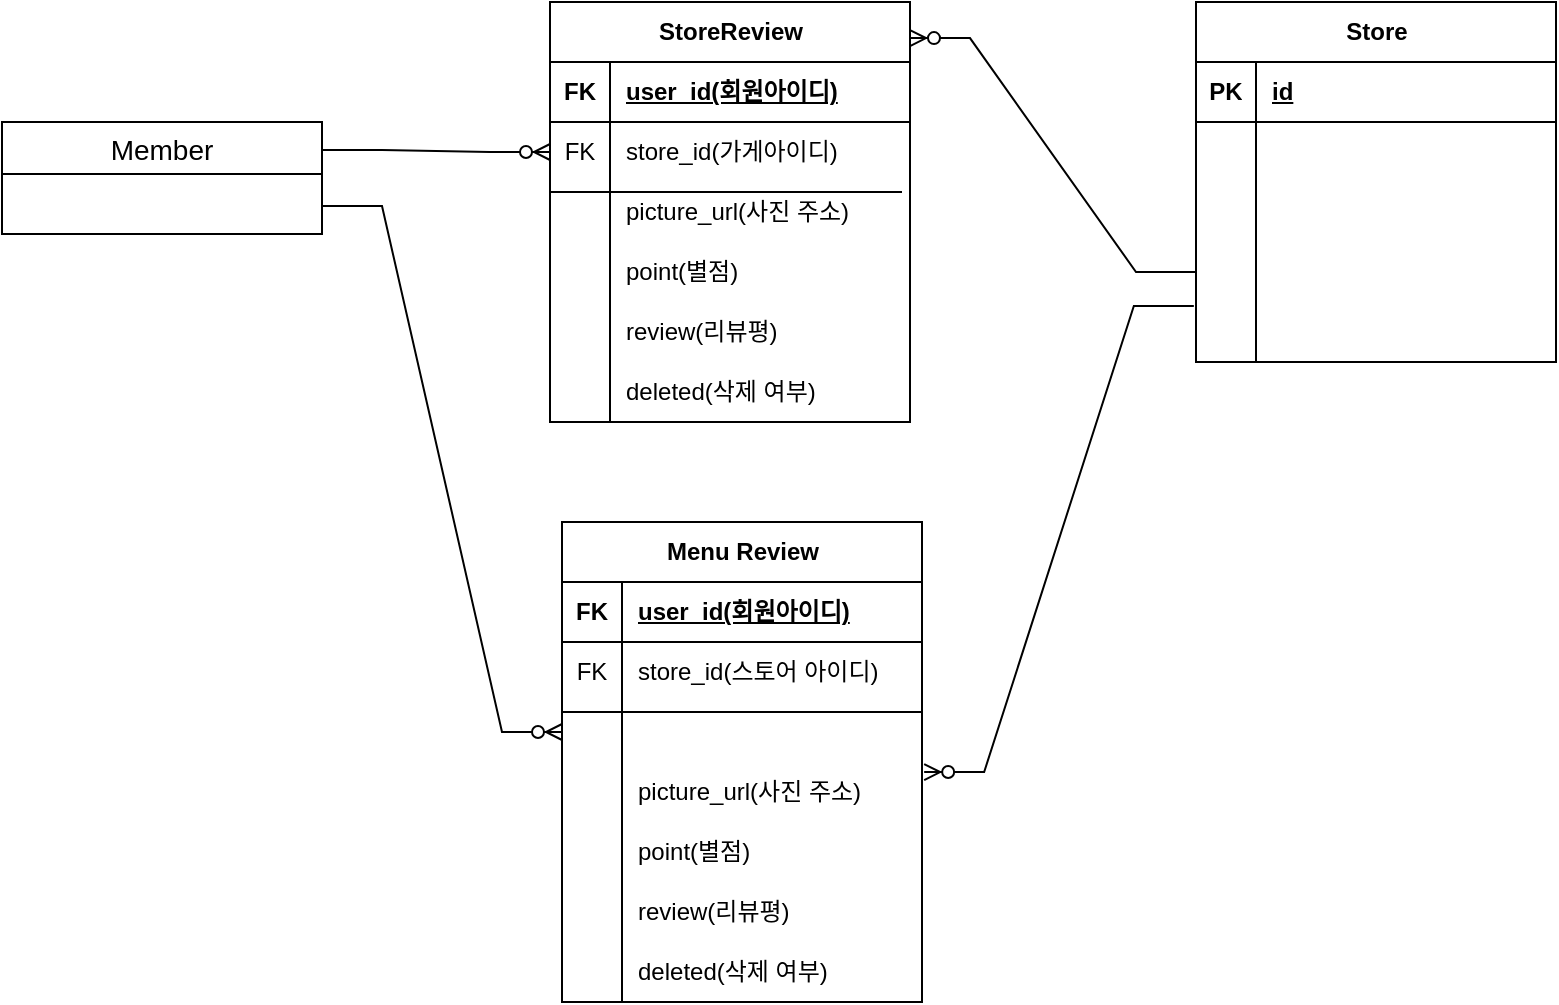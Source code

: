 <mxfile version="22.0.4" type="github">
  <diagram name="페이지-1" id="utYtv43kcLNc6PE_HTSI">
    <mxGraphModel dx="954" dy="500" grid="1" gridSize="10" guides="1" tooltips="1" connect="1" arrows="1" fold="1" page="1" pageScale="1" pageWidth="827" pageHeight="1169" math="0" shadow="0">
      <root>
        <mxCell id="0" />
        <mxCell id="1" parent="0" />
        <mxCell id="rcPyD4KkmCy21BvYZ8Oy-44" value="StoreReview" style="shape=table;startSize=30;container=1;collapsible=1;childLayout=tableLayout;fixedRows=1;rowLines=0;fontStyle=1;align=center;resizeLast=1;html=1;" vertex="1" parent="1">
          <mxGeometry x="324" y="400" width="180" height="210" as="geometry" />
        </mxCell>
        <mxCell id="rcPyD4KkmCy21BvYZ8Oy-45" value="" style="shape=tableRow;horizontal=0;startSize=0;swimlaneHead=0;swimlaneBody=0;fillColor=none;collapsible=0;dropTarget=0;points=[[0,0.5],[1,0.5]];portConstraint=eastwest;top=0;left=0;right=0;bottom=1;" vertex="1" parent="rcPyD4KkmCy21BvYZ8Oy-44">
          <mxGeometry y="30" width="180" height="30" as="geometry" />
        </mxCell>
        <mxCell id="rcPyD4KkmCy21BvYZ8Oy-46" value="FK" style="shape=partialRectangle;connectable=0;fillColor=none;top=0;left=0;bottom=0;right=0;fontStyle=1;overflow=hidden;whiteSpace=wrap;html=1;" vertex="1" parent="rcPyD4KkmCy21BvYZ8Oy-45">
          <mxGeometry width="30" height="30" as="geometry">
            <mxRectangle width="30" height="30" as="alternateBounds" />
          </mxGeometry>
        </mxCell>
        <mxCell id="rcPyD4KkmCy21BvYZ8Oy-47" value="user_id(회원아이디)" style="shape=partialRectangle;connectable=0;fillColor=none;top=0;left=0;bottom=0;right=0;align=left;spacingLeft=6;fontStyle=5;overflow=hidden;whiteSpace=wrap;html=1;" vertex="1" parent="rcPyD4KkmCy21BvYZ8Oy-45">
          <mxGeometry x="30" width="150" height="30" as="geometry">
            <mxRectangle width="150" height="30" as="alternateBounds" />
          </mxGeometry>
        </mxCell>
        <mxCell id="rcPyD4KkmCy21BvYZ8Oy-48" value="" style="shape=tableRow;horizontal=0;startSize=0;swimlaneHead=0;swimlaneBody=0;fillColor=none;collapsible=0;dropTarget=0;points=[[0,0.5],[1,0.5]];portConstraint=eastwest;top=0;left=0;right=0;bottom=0;" vertex="1" parent="rcPyD4KkmCy21BvYZ8Oy-44">
          <mxGeometry y="60" width="180" height="30" as="geometry" />
        </mxCell>
        <mxCell id="rcPyD4KkmCy21BvYZ8Oy-49" value="FK" style="shape=partialRectangle;connectable=0;fillColor=none;top=0;left=0;bottom=0;right=0;editable=1;overflow=hidden;whiteSpace=wrap;html=1;" vertex="1" parent="rcPyD4KkmCy21BvYZ8Oy-48">
          <mxGeometry width="30" height="30" as="geometry">
            <mxRectangle width="30" height="30" as="alternateBounds" />
          </mxGeometry>
        </mxCell>
        <mxCell id="rcPyD4KkmCy21BvYZ8Oy-50" value="store_id(가게아이디)" style="shape=partialRectangle;connectable=0;fillColor=none;top=0;left=0;bottom=0;right=0;align=left;spacingLeft=6;overflow=hidden;whiteSpace=wrap;html=1;" vertex="1" parent="rcPyD4KkmCy21BvYZ8Oy-48">
          <mxGeometry x="30" width="150" height="30" as="geometry">
            <mxRectangle width="150" height="30" as="alternateBounds" />
          </mxGeometry>
        </mxCell>
        <mxCell id="rcPyD4KkmCy21BvYZ8Oy-51" value="" style="shape=tableRow;horizontal=0;startSize=0;swimlaneHead=0;swimlaneBody=0;fillColor=none;collapsible=0;dropTarget=0;points=[[0,0.5],[1,0.5]];portConstraint=eastwest;top=0;left=0;right=0;bottom=0;" vertex="1" parent="rcPyD4KkmCy21BvYZ8Oy-44">
          <mxGeometry y="90" width="180" height="30" as="geometry" />
        </mxCell>
        <mxCell id="rcPyD4KkmCy21BvYZ8Oy-52" value="" style="shape=partialRectangle;connectable=0;fillColor=none;top=0;left=0;bottom=0;right=0;editable=1;overflow=hidden;whiteSpace=wrap;html=1;" vertex="1" parent="rcPyD4KkmCy21BvYZ8Oy-51">
          <mxGeometry width="30" height="30" as="geometry">
            <mxRectangle width="30" height="30" as="alternateBounds" />
          </mxGeometry>
        </mxCell>
        <mxCell id="rcPyD4KkmCy21BvYZ8Oy-53" value="picture_url(사진 주소)" style="shape=partialRectangle;connectable=0;fillColor=none;top=0;left=0;bottom=0;right=0;align=left;spacingLeft=6;overflow=hidden;whiteSpace=wrap;html=1;" vertex="1" parent="rcPyD4KkmCy21BvYZ8Oy-51">
          <mxGeometry x="30" width="150" height="30" as="geometry">
            <mxRectangle width="150" height="30" as="alternateBounds" />
          </mxGeometry>
        </mxCell>
        <mxCell id="rcPyD4KkmCy21BvYZ8Oy-61" style="shape=tableRow;horizontal=0;startSize=0;swimlaneHead=0;swimlaneBody=0;fillColor=none;collapsible=0;dropTarget=0;points=[[0,0.5],[1,0.5]];portConstraint=eastwest;top=0;left=0;right=0;bottom=0;movable=1;resizable=1;rotatable=1;deletable=1;editable=1;locked=0;connectable=1;" vertex="1" parent="rcPyD4KkmCy21BvYZ8Oy-44">
          <mxGeometry y="120" width="180" height="30" as="geometry" />
        </mxCell>
        <mxCell id="rcPyD4KkmCy21BvYZ8Oy-62" style="shape=partialRectangle;connectable=0;fillColor=none;top=0;left=0;bottom=0;right=0;editable=1;overflow=hidden;whiteSpace=wrap;html=1;" vertex="1" parent="rcPyD4KkmCy21BvYZ8Oy-61">
          <mxGeometry width="30" height="30" as="geometry">
            <mxRectangle width="30" height="30" as="alternateBounds" />
          </mxGeometry>
        </mxCell>
        <mxCell id="rcPyD4KkmCy21BvYZ8Oy-63" value="point(별점)" style="shape=partialRectangle;connectable=1;fillColor=none;top=0;left=0;bottom=0;right=0;align=left;spacingLeft=6;overflow=hidden;whiteSpace=wrap;html=1;movable=1;resizable=1;rotatable=1;deletable=1;editable=1;locked=0;" vertex="1" parent="rcPyD4KkmCy21BvYZ8Oy-61">
          <mxGeometry x="30" width="150" height="30" as="geometry">
            <mxRectangle width="150" height="30" as="alternateBounds" />
          </mxGeometry>
        </mxCell>
        <mxCell id="rcPyD4KkmCy21BvYZ8Oy-54" value="" style="shape=tableRow;horizontal=0;startSize=0;swimlaneHead=0;swimlaneBody=0;fillColor=none;collapsible=0;dropTarget=0;points=[[0,0.5],[1,0.5]];portConstraint=eastwest;top=0;left=0;right=0;bottom=0;" vertex="1" parent="rcPyD4KkmCy21BvYZ8Oy-44">
          <mxGeometry y="150" width="180" height="30" as="geometry" />
        </mxCell>
        <mxCell id="rcPyD4KkmCy21BvYZ8Oy-55" value="" style="shape=partialRectangle;connectable=0;fillColor=none;top=0;left=0;bottom=0;right=0;editable=1;overflow=hidden;whiteSpace=wrap;html=1;" vertex="1" parent="rcPyD4KkmCy21BvYZ8Oy-54">
          <mxGeometry width="30" height="30" as="geometry">
            <mxRectangle width="30" height="30" as="alternateBounds" />
          </mxGeometry>
        </mxCell>
        <mxCell id="rcPyD4KkmCy21BvYZ8Oy-56" value="review(리뷰평)" style="shape=partialRectangle;connectable=0;fillColor=none;top=0;left=0;bottom=0;right=0;align=left;spacingLeft=6;overflow=hidden;whiteSpace=wrap;html=1;" vertex="1" parent="rcPyD4KkmCy21BvYZ8Oy-54">
          <mxGeometry x="30" width="150" height="30" as="geometry">
            <mxRectangle width="150" height="30" as="alternateBounds" />
          </mxGeometry>
        </mxCell>
        <mxCell id="rcPyD4KkmCy21BvYZ8Oy-121" style="shape=tableRow;horizontal=0;startSize=0;swimlaneHead=0;swimlaneBody=0;fillColor=none;collapsible=0;dropTarget=0;points=[[0,0.5],[1,0.5]];portConstraint=eastwest;top=0;left=0;right=0;bottom=0;" vertex="1" parent="rcPyD4KkmCy21BvYZ8Oy-44">
          <mxGeometry y="180" width="180" height="30" as="geometry" />
        </mxCell>
        <mxCell id="rcPyD4KkmCy21BvYZ8Oy-122" style="shape=partialRectangle;connectable=0;fillColor=none;top=0;left=0;bottom=0;right=0;editable=1;overflow=hidden;whiteSpace=wrap;html=1;" vertex="1" parent="rcPyD4KkmCy21BvYZ8Oy-121">
          <mxGeometry width="30" height="30" as="geometry">
            <mxRectangle width="30" height="30" as="alternateBounds" />
          </mxGeometry>
        </mxCell>
        <mxCell id="rcPyD4KkmCy21BvYZ8Oy-123" value="deleted(삭제 여부)" style="shape=partialRectangle;connectable=0;fillColor=none;top=0;left=0;bottom=0;right=0;align=left;spacingLeft=6;overflow=hidden;whiteSpace=wrap;html=1;" vertex="1" parent="rcPyD4KkmCy21BvYZ8Oy-121">
          <mxGeometry x="30" width="150" height="30" as="geometry">
            <mxRectangle width="150" height="30" as="alternateBounds" />
          </mxGeometry>
        </mxCell>
        <mxCell id="rcPyD4KkmCy21BvYZ8Oy-94" value="Menu Review" style="shape=table;startSize=30;container=1;collapsible=1;childLayout=tableLayout;fixedRows=1;rowLines=0;fontStyle=1;align=center;resizeLast=1;html=1;" vertex="1" parent="1">
          <mxGeometry x="330" y="660" width="180" height="240" as="geometry" />
        </mxCell>
        <mxCell id="rcPyD4KkmCy21BvYZ8Oy-95" value="" style="shape=tableRow;horizontal=0;startSize=0;swimlaneHead=0;swimlaneBody=0;fillColor=none;collapsible=0;dropTarget=0;points=[[0,0.5],[1,0.5]];portConstraint=eastwest;top=0;left=0;right=0;bottom=1;" vertex="1" parent="rcPyD4KkmCy21BvYZ8Oy-94">
          <mxGeometry y="30" width="180" height="30" as="geometry" />
        </mxCell>
        <mxCell id="rcPyD4KkmCy21BvYZ8Oy-96" value="FK" style="shape=partialRectangle;connectable=0;fillColor=none;top=0;left=0;bottom=0;right=0;fontStyle=1;overflow=hidden;whiteSpace=wrap;html=1;" vertex="1" parent="rcPyD4KkmCy21BvYZ8Oy-95">
          <mxGeometry width="30" height="30" as="geometry">
            <mxRectangle width="30" height="30" as="alternateBounds" />
          </mxGeometry>
        </mxCell>
        <mxCell id="rcPyD4KkmCy21BvYZ8Oy-97" value="user_id(회원아이디)" style="shape=partialRectangle;connectable=0;fillColor=none;top=0;left=0;bottom=0;right=0;align=left;spacingLeft=6;fontStyle=5;overflow=hidden;whiteSpace=wrap;html=1;" vertex="1" parent="rcPyD4KkmCy21BvYZ8Oy-95">
          <mxGeometry x="30" width="150" height="30" as="geometry">
            <mxRectangle width="150" height="30" as="alternateBounds" />
          </mxGeometry>
        </mxCell>
        <mxCell id="rcPyD4KkmCy21BvYZ8Oy-127" value="" style="shape=tableRow;horizontal=0;startSize=0;swimlaneHead=0;swimlaneBody=0;fillColor=none;collapsible=0;dropTarget=0;points=[[0,0.5],[1,0.5]];portConstraint=eastwest;top=0;left=0;right=0;bottom=0;" vertex="1" parent="rcPyD4KkmCy21BvYZ8Oy-94">
          <mxGeometry y="60" width="180" height="30" as="geometry" />
        </mxCell>
        <mxCell id="rcPyD4KkmCy21BvYZ8Oy-128" value="FK" style="shape=partialRectangle;connectable=0;fillColor=none;top=0;left=0;bottom=0;right=0;fontStyle=0;overflow=hidden;whiteSpace=wrap;html=1;" vertex="1" parent="rcPyD4KkmCy21BvYZ8Oy-127">
          <mxGeometry width="30" height="30" as="geometry">
            <mxRectangle width="30" height="30" as="alternateBounds" />
          </mxGeometry>
        </mxCell>
        <mxCell id="rcPyD4KkmCy21BvYZ8Oy-129" value="store_id(스토어 아이디)" style="shape=partialRectangle;connectable=0;fillColor=none;top=0;left=0;bottom=0;right=0;align=left;spacingLeft=6;fontStyle=0;overflow=hidden;whiteSpace=wrap;html=1;" vertex="1" parent="rcPyD4KkmCy21BvYZ8Oy-127">
          <mxGeometry x="30" width="150" height="30" as="geometry">
            <mxRectangle width="150" height="30" as="alternateBounds" />
          </mxGeometry>
        </mxCell>
        <mxCell id="rcPyD4KkmCy21BvYZ8Oy-98" value="" style="shape=tableRow;horizontal=0;startSize=0;swimlaneHead=0;swimlaneBody=0;fillColor=none;collapsible=0;dropTarget=0;points=[[0,0.5],[1,0.5]];portConstraint=eastwest;top=0;left=0;right=0;bottom=0;" vertex="1" parent="rcPyD4KkmCy21BvYZ8Oy-94">
          <mxGeometry y="90" width="180" height="30" as="geometry" />
        </mxCell>
        <mxCell id="rcPyD4KkmCy21BvYZ8Oy-99" value="" style="shape=partialRectangle;connectable=0;fillColor=none;top=0;left=0;bottom=0;right=0;editable=1;overflow=hidden;whiteSpace=wrap;html=1;" vertex="1" parent="rcPyD4KkmCy21BvYZ8Oy-98">
          <mxGeometry width="30" height="30" as="geometry">
            <mxRectangle width="30" height="30" as="alternateBounds" />
          </mxGeometry>
        </mxCell>
        <mxCell id="rcPyD4KkmCy21BvYZ8Oy-100" value="" style="shape=partialRectangle;connectable=0;fillColor=none;top=0;left=0;bottom=0;right=0;align=left;spacingLeft=6;overflow=hidden;whiteSpace=wrap;html=1;" vertex="1" parent="rcPyD4KkmCy21BvYZ8Oy-98">
          <mxGeometry x="30" width="150" height="30" as="geometry">
            <mxRectangle width="150" height="30" as="alternateBounds" />
          </mxGeometry>
        </mxCell>
        <mxCell id="rcPyD4KkmCy21BvYZ8Oy-101" value="" style="shape=tableRow;horizontal=0;startSize=0;swimlaneHead=0;swimlaneBody=0;fillColor=none;collapsible=0;dropTarget=0;points=[[0,0.5],[1,0.5]];portConstraint=eastwest;top=0;left=0;right=0;bottom=0;" vertex="1" parent="rcPyD4KkmCy21BvYZ8Oy-94">
          <mxGeometry y="120" width="180" height="30" as="geometry" />
        </mxCell>
        <mxCell id="rcPyD4KkmCy21BvYZ8Oy-102" value="" style="shape=partialRectangle;connectable=0;fillColor=none;top=0;left=0;bottom=0;right=0;editable=1;overflow=hidden;whiteSpace=wrap;html=1;" vertex="1" parent="rcPyD4KkmCy21BvYZ8Oy-101">
          <mxGeometry width="30" height="30" as="geometry">
            <mxRectangle width="30" height="30" as="alternateBounds" />
          </mxGeometry>
        </mxCell>
        <mxCell id="rcPyD4KkmCy21BvYZ8Oy-103" value="picture_url(사진 주소)" style="shape=partialRectangle;connectable=0;fillColor=none;top=0;left=0;bottom=0;right=0;align=left;spacingLeft=6;overflow=hidden;whiteSpace=wrap;html=1;" vertex="1" parent="rcPyD4KkmCy21BvYZ8Oy-101">
          <mxGeometry x="30" width="150" height="30" as="geometry">
            <mxRectangle width="150" height="30" as="alternateBounds" />
          </mxGeometry>
        </mxCell>
        <mxCell id="rcPyD4KkmCy21BvYZ8Oy-104" style="shape=tableRow;horizontal=0;startSize=0;swimlaneHead=0;swimlaneBody=0;fillColor=none;collapsible=0;dropTarget=0;points=[[0,0.5],[1,0.5]];portConstraint=eastwest;top=0;left=0;right=0;bottom=0;movable=1;resizable=1;rotatable=1;deletable=1;editable=1;locked=0;connectable=1;" vertex="1" parent="rcPyD4KkmCy21BvYZ8Oy-94">
          <mxGeometry y="150" width="180" height="30" as="geometry" />
        </mxCell>
        <mxCell id="rcPyD4KkmCy21BvYZ8Oy-105" style="shape=partialRectangle;connectable=0;fillColor=none;top=0;left=0;bottom=0;right=0;editable=1;overflow=hidden;whiteSpace=wrap;html=1;" vertex="1" parent="rcPyD4KkmCy21BvYZ8Oy-104">
          <mxGeometry width="30" height="30" as="geometry">
            <mxRectangle width="30" height="30" as="alternateBounds" />
          </mxGeometry>
        </mxCell>
        <mxCell id="rcPyD4KkmCy21BvYZ8Oy-106" value="point(별점)" style="shape=partialRectangle;connectable=1;fillColor=none;top=0;left=0;bottom=0;right=0;align=left;spacingLeft=6;overflow=hidden;whiteSpace=wrap;html=1;movable=1;resizable=1;rotatable=1;deletable=1;editable=1;locked=0;" vertex="1" parent="rcPyD4KkmCy21BvYZ8Oy-104">
          <mxGeometry x="30" width="150" height="30" as="geometry">
            <mxRectangle width="150" height="30" as="alternateBounds" />
          </mxGeometry>
        </mxCell>
        <mxCell id="rcPyD4KkmCy21BvYZ8Oy-107" value="" style="shape=tableRow;horizontal=0;startSize=0;swimlaneHead=0;swimlaneBody=0;fillColor=none;collapsible=0;dropTarget=0;points=[[0,0.5],[1,0.5]];portConstraint=eastwest;top=0;left=0;right=0;bottom=0;" vertex="1" parent="rcPyD4KkmCy21BvYZ8Oy-94">
          <mxGeometry y="180" width="180" height="30" as="geometry" />
        </mxCell>
        <mxCell id="rcPyD4KkmCy21BvYZ8Oy-108" value="" style="shape=partialRectangle;connectable=0;fillColor=none;top=0;left=0;bottom=0;right=0;editable=1;overflow=hidden;whiteSpace=wrap;html=1;" vertex="1" parent="rcPyD4KkmCy21BvYZ8Oy-107">
          <mxGeometry width="30" height="30" as="geometry">
            <mxRectangle width="30" height="30" as="alternateBounds" />
          </mxGeometry>
        </mxCell>
        <mxCell id="rcPyD4KkmCy21BvYZ8Oy-109" value="review(리뷰평)" style="shape=partialRectangle;connectable=0;fillColor=none;top=0;left=0;bottom=0;right=0;align=left;spacingLeft=6;overflow=hidden;whiteSpace=wrap;html=1;" vertex="1" parent="rcPyD4KkmCy21BvYZ8Oy-107">
          <mxGeometry x="30" width="150" height="30" as="geometry">
            <mxRectangle width="150" height="30" as="alternateBounds" />
          </mxGeometry>
        </mxCell>
        <mxCell id="rcPyD4KkmCy21BvYZ8Oy-124" style="shape=tableRow;horizontal=0;startSize=0;swimlaneHead=0;swimlaneBody=0;fillColor=none;collapsible=0;dropTarget=0;points=[[0,0.5],[1,0.5]];portConstraint=eastwest;top=0;left=0;right=0;bottom=0;" vertex="1" parent="rcPyD4KkmCy21BvYZ8Oy-94">
          <mxGeometry y="210" width="180" height="30" as="geometry" />
        </mxCell>
        <mxCell id="rcPyD4KkmCy21BvYZ8Oy-125" style="shape=partialRectangle;connectable=0;fillColor=none;top=0;left=0;bottom=0;right=0;editable=1;overflow=hidden;whiteSpace=wrap;html=1;" vertex="1" parent="rcPyD4KkmCy21BvYZ8Oy-124">
          <mxGeometry width="30" height="30" as="geometry">
            <mxRectangle width="30" height="30" as="alternateBounds" />
          </mxGeometry>
        </mxCell>
        <mxCell id="rcPyD4KkmCy21BvYZ8Oy-126" value="deleted(삭제 여부)" style="shape=partialRectangle;connectable=0;fillColor=none;top=0;left=0;bottom=0;right=0;align=left;spacingLeft=6;overflow=hidden;whiteSpace=wrap;html=1;" vertex="1" parent="rcPyD4KkmCy21BvYZ8Oy-124">
          <mxGeometry x="30" width="150" height="30" as="geometry">
            <mxRectangle width="150" height="30" as="alternateBounds" />
          </mxGeometry>
        </mxCell>
        <mxCell id="rcPyD4KkmCy21BvYZ8Oy-110" value="Member" style="swimlane;fontStyle=0;childLayout=stackLayout;horizontal=1;startSize=26;horizontalStack=0;resizeParent=1;resizeParentMax=0;resizeLast=0;collapsible=1;marginBottom=0;align=center;fontSize=14;" vertex="1" parent="1">
          <mxGeometry x="50" y="460" width="160" height="56" as="geometry" />
        </mxCell>
        <mxCell id="rcPyD4KkmCy21BvYZ8Oy-78" value="Store" style="shape=table;startSize=30;container=1;collapsible=1;childLayout=tableLayout;fixedRows=1;rowLines=0;fontStyle=1;align=center;resizeLast=1;html=1;" vertex="1" parent="1">
          <mxGeometry x="647" y="400" width="180" height="180" as="geometry" />
        </mxCell>
        <mxCell id="rcPyD4KkmCy21BvYZ8Oy-79" value="" style="shape=tableRow;horizontal=0;startSize=0;swimlaneHead=0;swimlaneBody=0;fillColor=none;collapsible=0;dropTarget=0;points=[[0,0.5],[1,0.5]];portConstraint=eastwest;top=0;left=0;right=0;bottom=1;" vertex="1" parent="rcPyD4KkmCy21BvYZ8Oy-78">
          <mxGeometry y="30" width="180" height="30" as="geometry" />
        </mxCell>
        <mxCell id="rcPyD4KkmCy21BvYZ8Oy-80" value="PK" style="shape=partialRectangle;connectable=0;fillColor=none;top=0;left=0;bottom=0;right=0;fontStyle=1;overflow=hidden;whiteSpace=wrap;html=1;" vertex="1" parent="rcPyD4KkmCy21BvYZ8Oy-79">
          <mxGeometry width="30" height="30" as="geometry">
            <mxRectangle width="30" height="30" as="alternateBounds" />
          </mxGeometry>
        </mxCell>
        <mxCell id="rcPyD4KkmCy21BvYZ8Oy-81" value="id" style="shape=partialRectangle;connectable=0;fillColor=none;top=0;left=0;bottom=0;right=0;align=left;spacingLeft=6;fontStyle=5;overflow=hidden;whiteSpace=wrap;html=1;" vertex="1" parent="rcPyD4KkmCy21BvYZ8Oy-79">
          <mxGeometry x="30" width="150" height="30" as="geometry">
            <mxRectangle width="150" height="30" as="alternateBounds" />
          </mxGeometry>
        </mxCell>
        <mxCell id="rcPyD4KkmCy21BvYZ8Oy-82" value="" style="shape=tableRow;horizontal=0;startSize=0;swimlaneHead=0;swimlaneBody=0;fillColor=none;collapsible=0;dropTarget=0;points=[[0,0.5],[1,0.5]];portConstraint=eastwest;top=0;left=0;right=0;bottom=0;" vertex="1" parent="rcPyD4KkmCy21BvYZ8Oy-78">
          <mxGeometry y="60" width="180" height="30" as="geometry" />
        </mxCell>
        <mxCell id="rcPyD4KkmCy21BvYZ8Oy-83" value="" style="shape=partialRectangle;connectable=0;fillColor=none;top=0;left=0;bottom=0;right=0;editable=1;overflow=hidden;whiteSpace=wrap;html=1;" vertex="1" parent="rcPyD4KkmCy21BvYZ8Oy-82">
          <mxGeometry width="30" height="30" as="geometry">
            <mxRectangle width="30" height="30" as="alternateBounds" />
          </mxGeometry>
        </mxCell>
        <mxCell id="rcPyD4KkmCy21BvYZ8Oy-84" value="" style="shape=partialRectangle;connectable=0;fillColor=none;top=0;left=0;bottom=0;right=0;align=left;spacingLeft=6;overflow=hidden;whiteSpace=wrap;html=1;" vertex="1" parent="rcPyD4KkmCy21BvYZ8Oy-82">
          <mxGeometry x="30" width="150" height="30" as="geometry">
            <mxRectangle width="150" height="30" as="alternateBounds" />
          </mxGeometry>
        </mxCell>
        <mxCell id="rcPyD4KkmCy21BvYZ8Oy-85" value="" style="shape=tableRow;horizontal=0;startSize=0;swimlaneHead=0;swimlaneBody=0;fillColor=none;collapsible=0;dropTarget=0;points=[[0,0.5],[1,0.5]];portConstraint=eastwest;top=0;left=0;right=0;bottom=0;" vertex="1" parent="rcPyD4KkmCy21BvYZ8Oy-78">
          <mxGeometry y="90" width="180" height="30" as="geometry" />
        </mxCell>
        <mxCell id="rcPyD4KkmCy21BvYZ8Oy-86" value="" style="shape=partialRectangle;connectable=0;fillColor=none;top=0;left=0;bottom=0;right=0;editable=1;overflow=hidden;whiteSpace=wrap;html=1;" vertex="1" parent="rcPyD4KkmCy21BvYZ8Oy-85">
          <mxGeometry width="30" height="30" as="geometry">
            <mxRectangle width="30" height="30" as="alternateBounds" />
          </mxGeometry>
        </mxCell>
        <mxCell id="rcPyD4KkmCy21BvYZ8Oy-87" value="" style="shape=partialRectangle;connectable=0;fillColor=none;top=0;left=0;bottom=0;right=0;align=left;spacingLeft=6;overflow=hidden;whiteSpace=wrap;html=1;" vertex="1" parent="rcPyD4KkmCy21BvYZ8Oy-85">
          <mxGeometry x="30" width="150" height="30" as="geometry">
            <mxRectangle width="150" height="30" as="alternateBounds" />
          </mxGeometry>
        </mxCell>
        <mxCell id="rcPyD4KkmCy21BvYZ8Oy-88" style="shape=tableRow;horizontal=0;startSize=0;swimlaneHead=0;swimlaneBody=0;fillColor=none;collapsible=0;dropTarget=0;points=[[0,0.5],[1,0.5]];portConstraint=eastwest;top=0;left=0;right=0;bottom=0;movable=1;resizable=1;rotatable=1;deletable=1;editable=1;locked=0;connectable=1;" vertex="1" parent="rcPyD4KkmCy21BvYZ8Oy-78">
          <mxGeometry y="120" width="180" height="30" as="geometry" />
        </mxCell>
        <mxCell id="rcPyD4KkmCy21BvYZ8Oy-89" style="shape=partialRectangle;connectable=0;fillColor=none;top=0;left=0;bottom=0;right=0;editable=1;overflow=hidden;whiteSpace=wrap;html=1;" vertex="1" parent="rcPyD4KkmCy21BvYZ8Oy-88">
          <mxGeometry width="30" height="30" as="geometry">
            <mxRectangle width="30" height="30" as="alternateBounds" />
          </mxGeometry>
        </mxCell>
        <mxCell id="rcPyD4KkmCy21BvYZ8Oy-90" value="" style="shape=partialRectangle;connectable=1;fillColor=none;top=0;left=0;bottom=0;right=0;align=left;spacingLeft=6;overflow=hidden;whiteSpace=wrap;html=1;movable=1;resizable=1;rotatable=1;deletable=1;editable=1;locked=0;" vertex="1" parent="rcPyD4KkmCy21BvYZ8Oy-88">
          <mxGeometry x="30" width="150" height="30" as="geometry">
            <mxRectangle width="150" height="30" as="alternateBounds" />
          </mxGeometry>
        </mxCell>
        <mxCell id="rcPyD4KkmCy21BvYZ8Oy-91" value="" style="shape=tableRow;horizontal=0;startSize=0;swimlaneHead=0;swimlaneBody=0;fillColor=none;collapsible=0;dropTarget=0;points=[[0,0.5],[1,0.5]];portConstraint=eastwest;top=0;left=0;right=0;bottom=0;" vertex="1" parent="rcPyD4KkmCy21BvYZ8Oy-78">
          <mxGeometry y="150" width="180" height="30" as="geometry" />
        </mxCell>
        <mxCell id="rcPyD4KkmCy21BvYZ8Oy-92" value="" style="shape=partialRectangle;connectable=0;fillColor=none;top=0;left=0;bottom=0;right=0;editable=1;overflow=hidden;whiteSpace=wrap;html=1;" vertex="1" parent="rcPyD4KkmCy21BvYZ8Oy-91">
          <mxGeometry width="30" height="30" as="geometry">
            <mxRectangle width="30" height="30" as="alternateBounds" />
          </mxGeometry>
        </mxCell>
        <mxCell id="rcPyD4KkmCy21BvYZ8Oy-93" value="" style="shape=partialRectangle;connectable=0;fillColor=none;top=0;left=0;bottom=0;right=0;align=left;spacingLeft=6;overflow=hidden;whiteSpace=wrap;html=1;" vertex="1" parent="rcPyD4KkmCy21BvYZ8Oy-91">
          <mxGeometry x="30" width="150" height="30" as="geometry">
            <mxRectangle width="150" height="30" as="alternateBounds" />
          </mxGeometry>
        </mxCell>
        <mxCell id="rcPyD4KkmCy21BvYZ8Oy-117" value="" style="edgeStyle=entityRelationEdgeStyle;fontSize=12;html=1;endArrow=ERzeroToMany;endFill=1;rounded=0;entryX=0;entryY=0.5;entryDx=0;entryDy=0;exitX=1;exitY=0.25;exitDx=0;exitDy=0;" edge="1" parent="1" source="rcPyD4KkmCy21BvYZ8Oy-110" target="rcPyD4KkmCy21BvYZ8Oy-48">
          <mxGeometry width="100" height="100" relative="1" as="geometry">
            <mxPoint x="212.08" y="510" as="sourcePoint" />
            <mxPoint x="510" y="520" as="targetPoint" />
          </mxGeometry>
        </mxCell>
        <mxCell id="rcPyD4KkmCy21BvYZ8Oy-118" value="" style="edgeStyle=entityRelationEdgeStyle;fontSize=12;html=1;endArrow=ERzeroToMany;endFill=1;rounded=0;entryX=0;entryY=0.5;entryDx=0;entryDy=0;exitX=1;exitY=0.75;exitDx=0;exitDy=0;" edge="1" parent="1" source="rcPyD4KkmCy21BvYZ8Oy-110" target="rcPyD4KkmCy21BvYZ8Oy-98">
          <mxGeometry width="100" height="100" relative="1" as="geometry">
            <mxPoint x="213.04" y="491.01" as="sourcePoint" />
            <mxPoint x="342" y="605" as="targetPoint" />
          </mxGeometry>
        </mxCell>
        <mxCell id="rcPyD4KkmCy21BvYZ8Oy-119" value="" style="edgeStyle=entityRelationEdgeStyle;fontSize=12;html=1;endArrow=ERzeroToMany;endFill=1;rounded=0;exitX=0;exitY=0.5;exitDx=0;exitDy=0;entryX=1;entryY=0.086;entryDx=0;entryDy=0;entryPerimeter=0;" edge="1" parent="1" source="rcPyD4KkmCy21BvYZ8Oy-88" target="rcPyD4KkmCy21BvYZ8Oy-44">
          <mxGeometry width="100" height="100" relative="1" as="geometry">
            <mxPoint x="647" y="490" as="sourcePoint" />
            <mxPoint x="504" y="460" as="targetPoint" />
          </mxGeometry>
        </mxCell>
        <mxCell id="rcPyD4KkmCy21BvYZ8Oy-120" value="" style="edgeStyle=entityRelationEdgeStyle;fontSize=12;html=1;endArrow=ERzeroToMany;endFill=1;rounded=0;exitX=-0.006;exitY=0.067;exitDx=0;exitDy=0;entryX=1.006;entryY=0.167;entryDx=0;entryDy=0;entryPerimeter=0;exitPerimeter=0;" edge="1" parent="1" source="rcPyD4KkmCy21BvYZ8Oy-91" target="rcPyD4KkmCy21BvYZ8Oy-101">
          <mxGeometry width="100" height="100" relative="1" as="geometry">
            <mxPoint x="693" y="740" as="sourcePoint" />
            <mxPoint x="550" y="710" as="targetPoint" />
          </mxGeometry>
        </mxCell>
        <mxCell id="rcPyD4KkmCy21BvYZ8Oy-130" value="" style="line;strokeWidth=1;rotatable=0;dashed=0;labelPosition=right;align=left;verticalAlign=middle;spacingTop=0;spacingLeft=6;points=[];portConstraint=eastwest;" vertex="1" parent="1">
          <mxGeometry x="330" y="750" width="180" height="10" as="geometry" />
        </mxCell>
        <mxCell id="rcPyD4KkmCy21BvYZ8Oy-131" value="" style="line;strokeWidth=1;rotatable=0;dashed=0;labelPosition=right;align=left;verticalAlign=middle;spacingTop=0;spacingLeft=6;points=[];portConstraint=eastwest;" vertex="1" parent="1">
          <mxGeometry x="324" y="490" width="176" height="10" as="geometry" />
        </mxCell>
      </root>
    </mxGraphModel>
  </diagram>
</mxfile>
